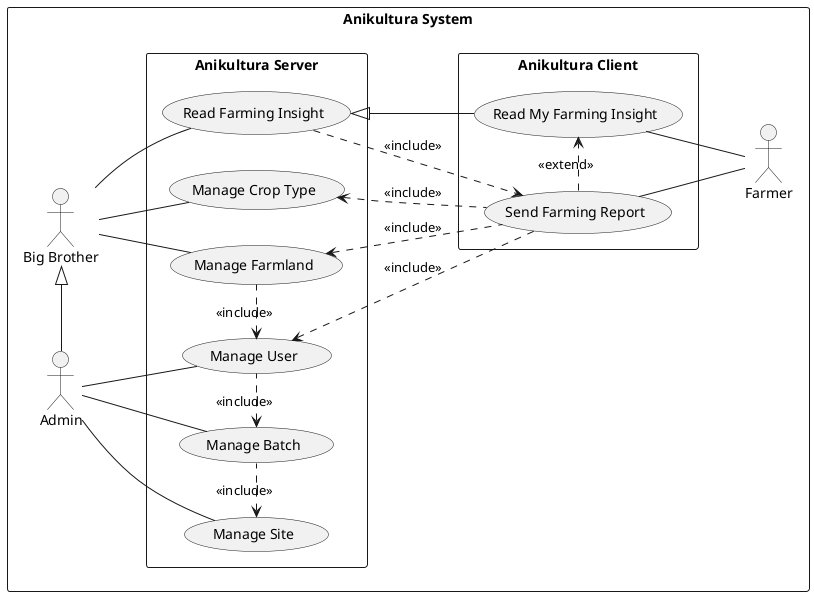 @startuml

left to right direction

rectangle "Anikultura System" {
    actor "Big Brother" as bigbro
    actor "Admin" as admin
    actor "Farmer" as farmer

    rectangle "Anikultura Server" {
        usecase "Manage User" as AD1
        usecase "Manage Batch" as AD2
        usecase "Manage Farmland" as AD3
        usecase "Manage Crop Type" as AD4
        usecase "Manage Site" as AD5
        usecase "Read Farming Insight" as FD3
        ' usecase "Authenticate" as C1.1
    }

    rectangle "Anikultura Client" {
        usecase "Send Farming Report" as FD1
        usecase "Read My Farming Insight" as FD2
    }
}

' Admin Usecases

admin -- AD1
admin -- AD2
bigbro -- AD3
bigbro -- AD4
admin -- AD5

admin -|> bigbro

' AD1 ..> C1.1 : <<include>>
' AD2 ..> C1.1 : <<include>>
' AD3 ..> C1.1 : <<include>>
' AD4 ..> C1.1 : <<include>>
' AD5 ..> C1.1 : <<include>>


' Usecase Dependencies

AD5 <. AD2 : <<include>>
AD2 <. AD1 : <<include>>
AD1 <. AD3 : <<include>>

' Farming Report to Manage Dependencies
AD1 <.. FD1 : <<include>>
AD3 <.. FD1 : <<include>>
AD4 <.. FD1 : <<include>>

' Farming Insight
bigbro -- FD3
FD3 <|-- FD2
FD3 ..> FD1 : <<include>>

FD1 -- farmer
FD2 -- farmer

FD1 .> FD2 : <<extend>>


@enduml
